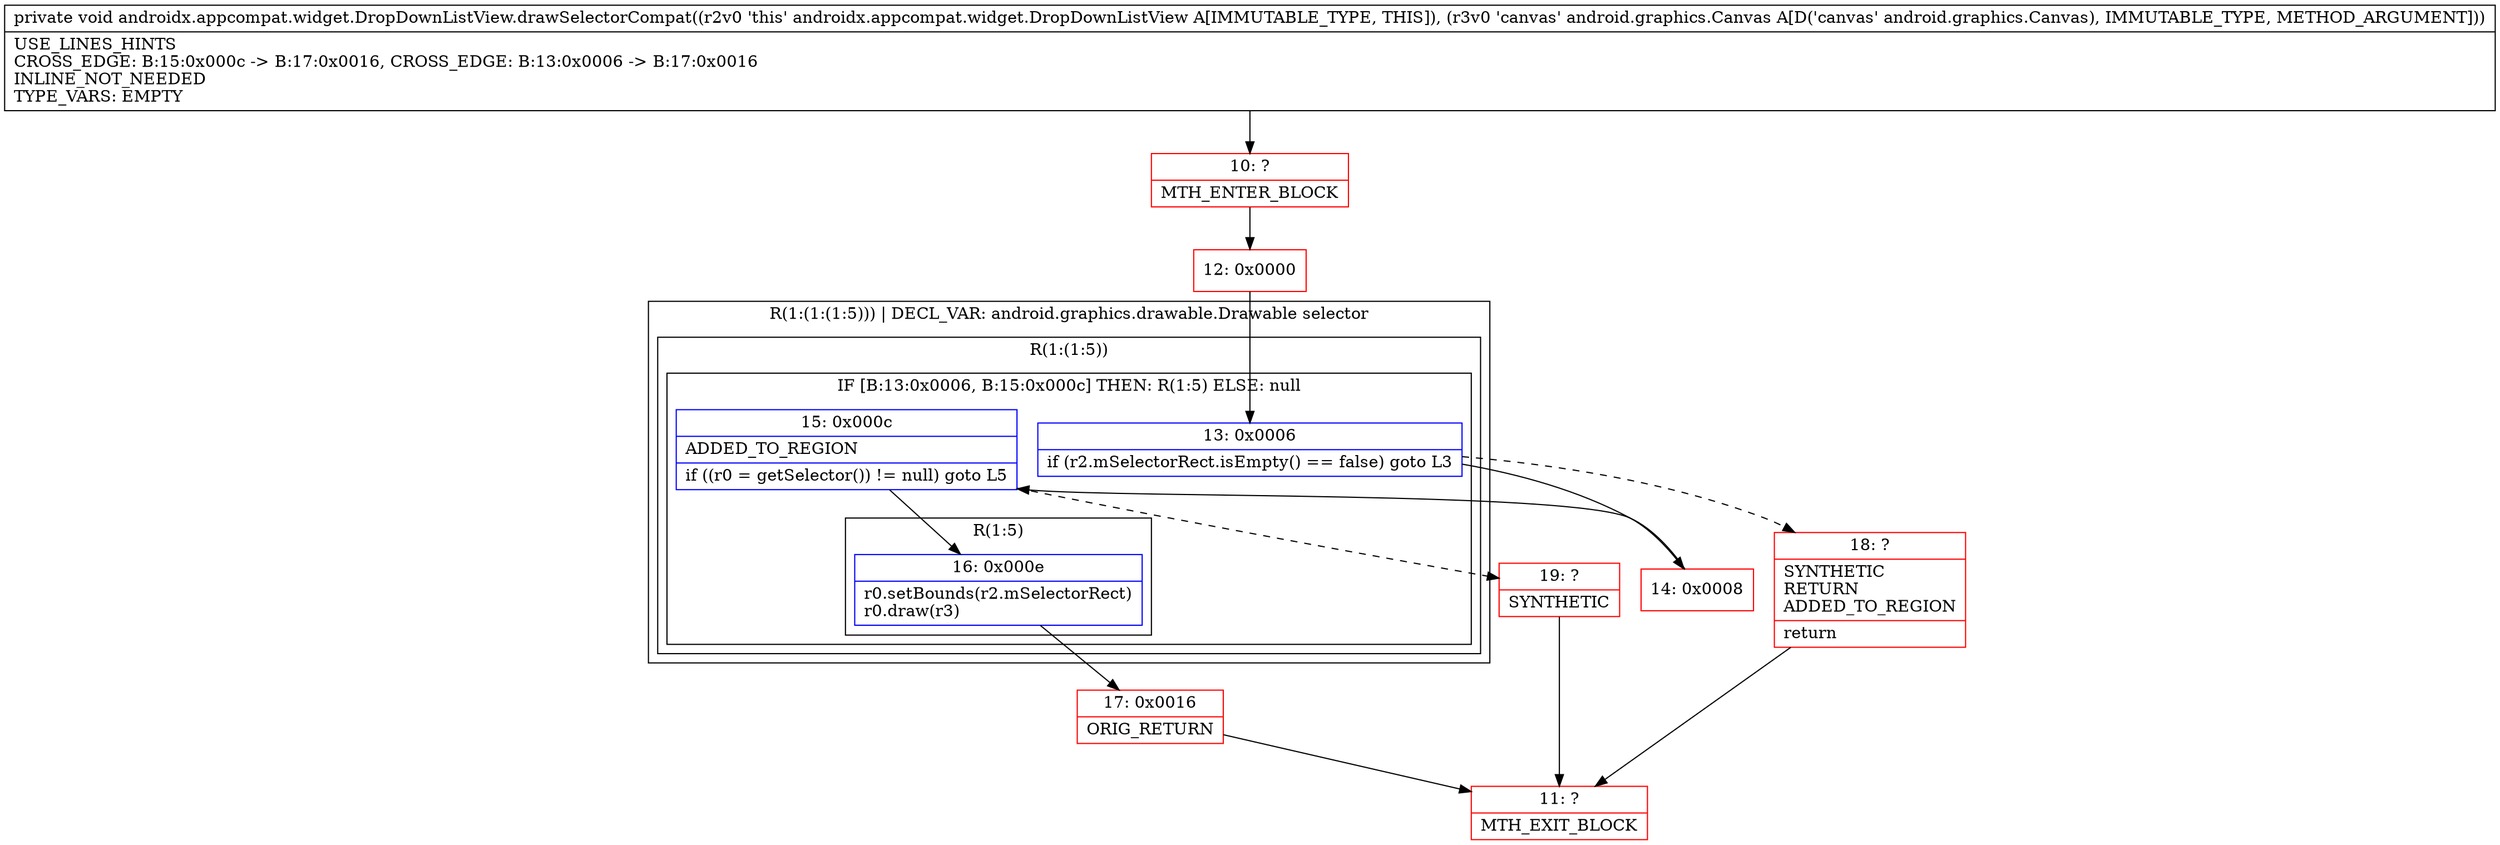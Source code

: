 digraph "CFG forandroidx.appcompat.widget.DropDownListView.drawSelectorCompat(Landroid\/graphics\/Canvas;)V" {
subgraph cluster_Region_1186062705 {
label = "R(1:(1:(1:5))) | DECL_VAR: android.graphics.drawable.Drawable selector\l";
node [shape=record,color=blue];
subgraph cluster_Region_1274004416 {
label = "R(1:(1:5))";
node [shape=record,color=blue];
subgraph cluster_IfRegion_1754956229 {
label = "IF [B:13:0x0006, B:15:0x000c] THEN: R(1:5) ELSE: null";
node [shape=record,color=blue];
Node_13 [shape=record,label="{13\:\ 0x0006|if (r2.mSelectorRect.isEmpty() == false) goto L3\l}"];
Node_15 [shape=record,label="{15\:\ 0x000c|ADDED_TO_REGION\l|if ((r0 = getSelector()) != null) goto L5\l}"];
subgraph cluster_Region_104168384 {
label = "R(1:5)";
node [shape=record,color=blue];
Node_16 [shape=record,label="{16\:\ 0x000e|r0.setBounds(r2.mSelectorRect)\lr0.draw(r3)\l}"];
}
}
}
}
Node_10 [shape=record,color=red,label="{10\:\ ?|MTH_ENTER_BLOCK\l}"];
Node_12 [shape=record,color=red,label="{12\:\ 0x0000}"];
Node_14 [shape=record,color=red,label="{14\:\ 0x0008}"];
Node_17 [shape=record,color=red,label="{17\:\ 0x0016|ORIG_RETURN\l}"];
Node_11 [shape=record,color=red,label="{11\:\ ?|MTH_EXIT_BLOCK\l}"];
Node_19 [shape=record,color=red,label="{19\:\ ?|SYNTHETIC\l}"];
Node_18 [shape=record,color=red,label="{18\:\ ?|SYNTHETIC\lRETURN\lADDED_TO_REGION\l|return\l}"];
MethodNode[shape=record,label="{private void androidx.appcompat.widget.DropDownListView.drawSelectorCompat((r2v0 'this' androidx.appcompat.widget.DropDownListView A[IMMUTABLE_TYPE, THIS]), (r3v0 'canvas' android.graphics.Canvas A[D('canvas' android.graphics.Canvas), IMMUTABLE_TYPE, METHOD_ARGUMENT]))  | USE_LINES_HINTS\lCROSS_EDGE: B:15:0x000c \-\> B:17:0x0016, CROSS_EDGE: B:13:0x0006 \-\> B:17:0x0016\lINLINE_NOT_NEEDED\lTYPE_VARS: EMPTY\l}"];
MethodNode -> Node_10;Node_13 -> Node_14;
Node_13 -> Node_18[style=dashed];
Node_15 -> Node_16;
Node_15 -> Node_19[style=dashed];
Node_16 -> Node_17;
Node_10 -> Node_12;
Node_12 -> Node_13;
Node_14 -> Node_15;
Node_17 -> Node_11;
Node_19 -> Node_11;
Node_18 -> Node_11;
}

